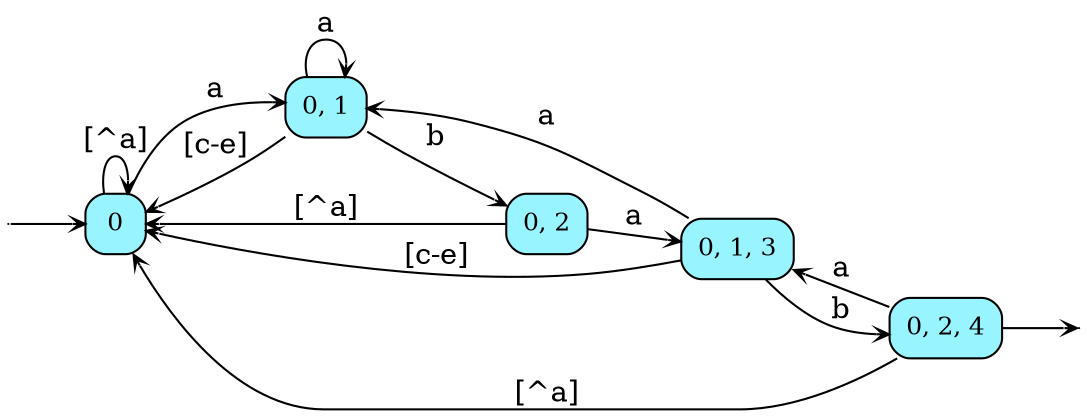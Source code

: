 digraph
{
  vcsn_context = "letterset<char_letters(abcde)>, b"
  rankdir = LR
  edge [arrowhead = vee, arrowsize = .6]
  {
    node [shape = point, width = 0]
    I0
    F4
  }
  {
    node [fontsize = 12, fillcolor = cadetblue1, shape = circle, style = "filled,rounded", height = 0.4, width = 0.4, fixedsize = true]
    0 [label = "0", shape = box, fixedsize = false]
    1 [label = "0, 1", shape = box, fixedsize = false]
    2 [label = "0, 2", shape = box, fixedsize = false]
    3 [label = "0, 1, 3", shape = box, fixedsize = false]
    4 [label = "0, 2, 4", shape = box, fixedsize = false]
  }
  I0 -> 0
  0 -> 0 [label = "[^a]"]
  0 -> 1 [label = "a"]
  1 -> 0 [label = "[c-e]"]
  1 -> 1 [label = "a"]
  1 -> 2 [label = "b"]
  2 -> 0 [label = "[^a]"]
  2 -> 3 [label = "a"]
  3 -> 0 [label = "[c-e]"]
  3 -> 1 [label = "a"]
  3 -> 4 [label = "b"]
  4 -> F4
  4 -> 0 [label = "[^a]"]
  4 -> 3 [label = "a"]
}
